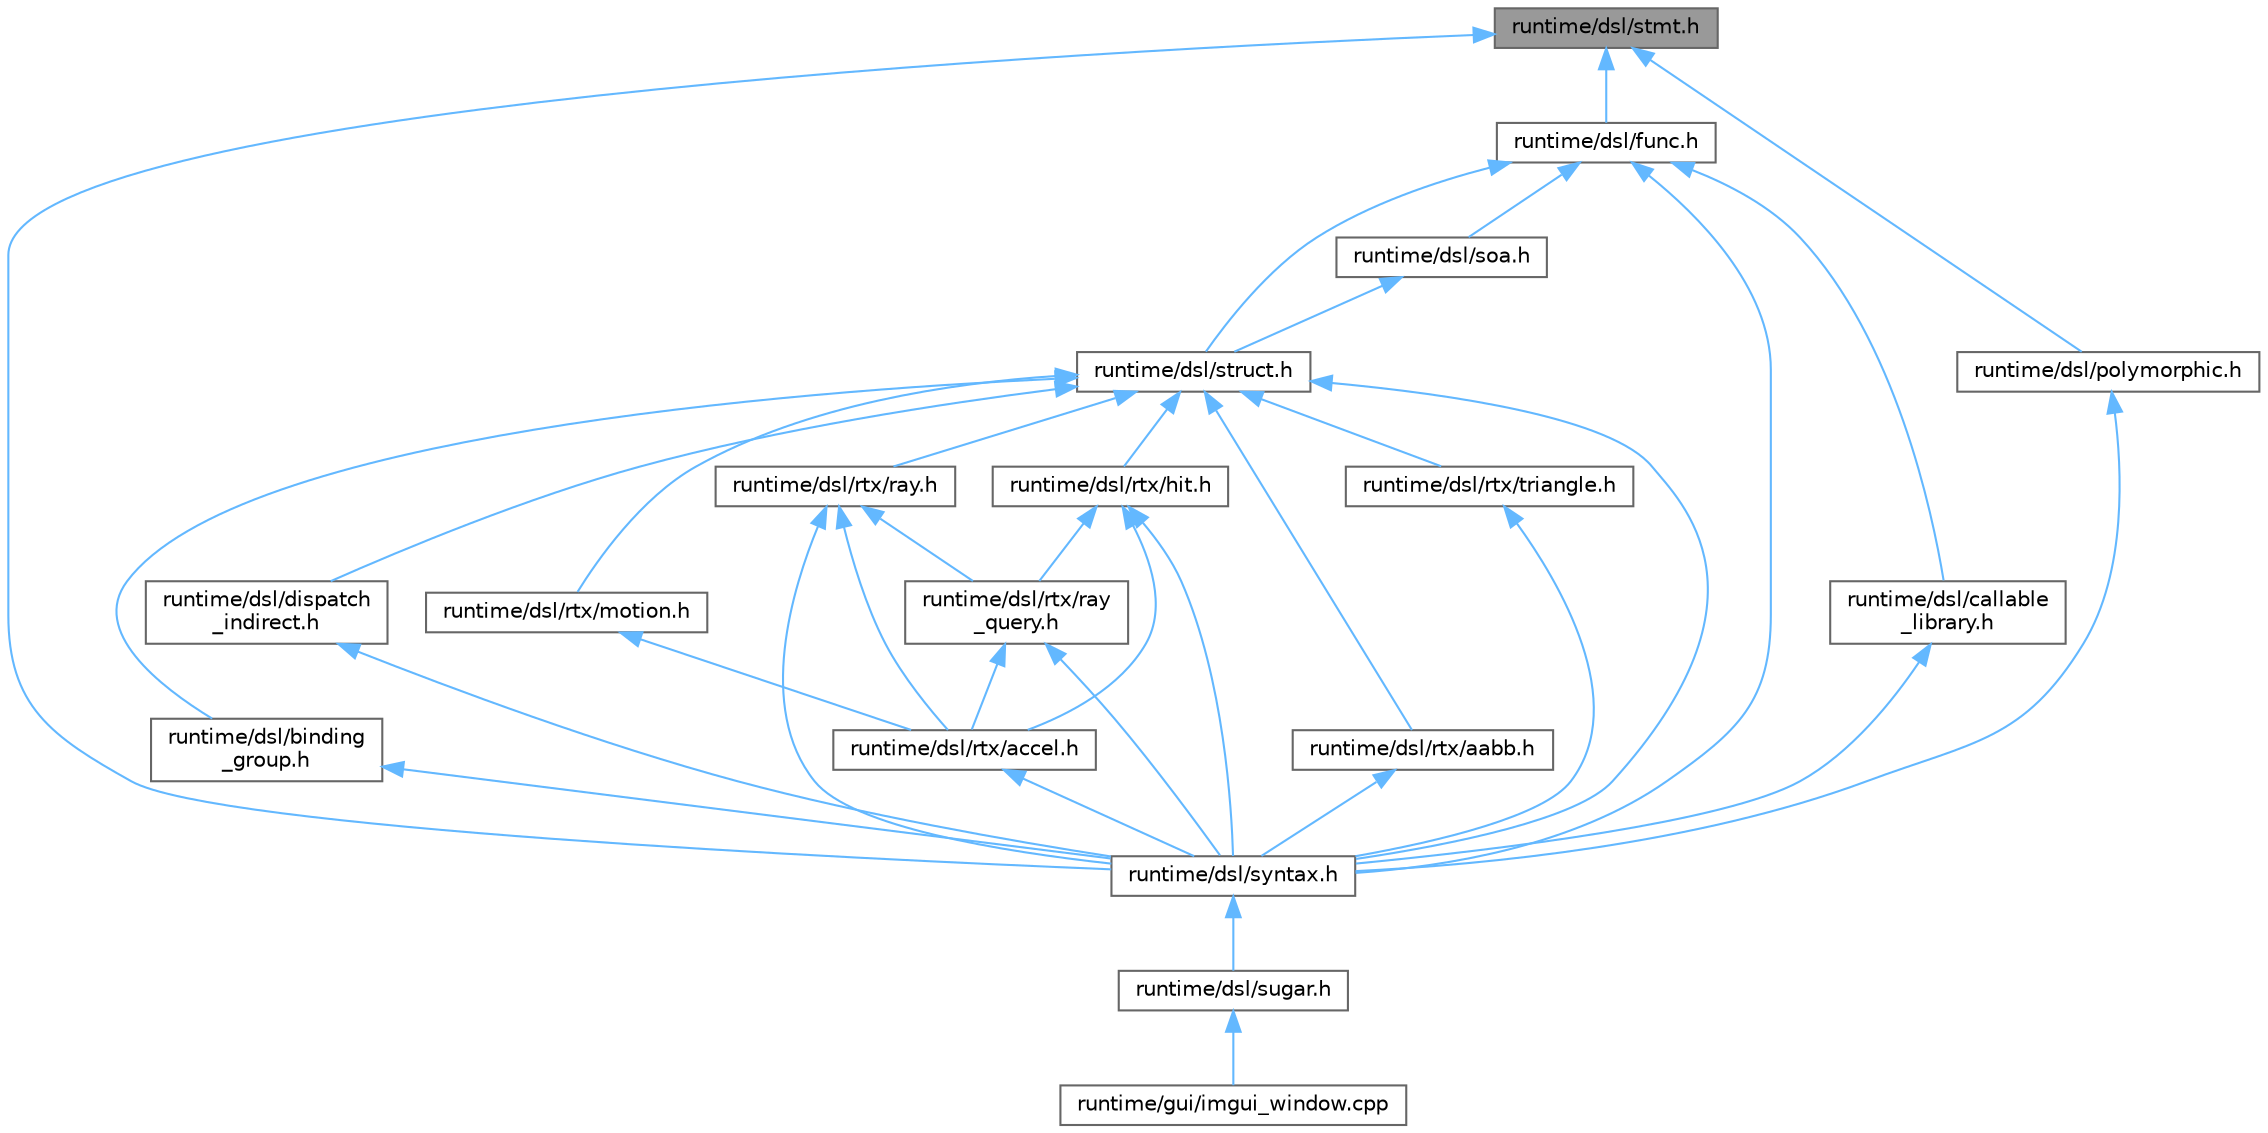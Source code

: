 digraph "runtime/dsl/stmt.h"
{
 // LATEX_PDF_SIZE
  bgcolor="transparent";
  edge [fontname=Helvetica,fontsize=10,labelfontname=Helvetica,labelfontsize=10];
  node [fontname=Helvetica,fontsize=10,shape=box,height=0.2,width=0.4];
  Node1 [id="Node000001",label="runtime/dsl/stmt.h",height=0.2,width=0.4,color="gray40", fillcolor="grey60", style="filled", fontcolor="black",tooltip=" "];
  Node1 -> Node2 [id="edge35_Node000001_Node000002",dir="back",color="steelblue1",style="solid",tooltip=" "];
  Node2 [id="Node000002",label="runtime/dsl/func.h",height=0.2,width=0.4,color="grey40", fillcolor="white", style="filled",URL="$func_8h.html",tooltip=" "];
  Node2 -> Node3 [id="edge36_Node000002_Node000003",dir="back",color="steelblue1",style="solid",tooltip=" "];
  Node3 [id="Node000003",label="runtime/dsl/callable\l_library.h",height=0.2,width=0.4,color="grey40", fillcolor="white", style="filled",URL="$dsl_2callable__library_8h.html",tooltip=" "];
  Node3 -> Node4 [id="edge37_Node000003_Node000004",dir="back",color="steelblue1",style="solid",tooltip=" "];
  Node4 [id="Node000004",label="runtime/dsl/syntax.h",height=0.2,width=0.4,color="grey40", fillcolor="white", style="filled",URL="$syntax_8h.html",tooltip=" "];
  Node4 -> Node5 [id="edge38_Node000004_Node000005",dir="back",color="steelblue1",style="solid",tooltip=" "];
  Node5 [id="Node000005",label="runtime/dsl/sugar.h",height=0.2,width=0.4,color="grey40", fillcolor="white", style="filled",URL="$sugar_8h.html",tooltip=" "];
  Node5 -> Node6 [id="edge39_Node000005_Node000006",dir="back",color="steelblue1",style="solid",tooltip=" "];
  Node6 [id="Node000006",label="runtime/gui/imgui_window.cpp",height=0.2,width=0.4,color="grey40", fillcolor="white", style="filled",URL="$imgui__window_8cpp.html",tooltip=" "];
  Node2 -> Node7 [id="edge40_Node000002_Node000007",dir="back",color="steelblue1",style="solid",tooltip=" "];
  Node7 [id="Node000007",label="runtime/dsl/soa.h",height=0.2,width=0.4,color="grey40", fillcolor="white", style="filled",URL="$soa_8h.html",tooltip=" "];
  Node7 -> Node8 [id="edge41_Node000007_Node000008",dir="back",color="steelblue1",style="solid",tooltip=" "];
  Node8 [id="Node000008",label="runtime/dsl/struct.h",height=0.2,width=0.4,color="grey40", fillcolor="white", style="filled",URL="$struct_8h.html",tooltip=" "];
  Node8 -> Node9 [id="edge42_Node000008_Node000009",dir="back",color="steelblue1",style="solid",tooltip=" "];
  Node9 [id="Node000009",label="runtime/dsl/binding\l_group.h",height=0.2,width=0.4,color="grey40", fillcolor="white", style="filled",URL="$binding__group_8h.html",tooltip=" "];
  Node9 -> Node4 [id="edge43_Node000009_Node000004",dir="back",color="steelblue1",style="solid",tooltip=" "];
  Node8 -> Node10 [id="edge44_Node000008_Node000010",dir="back",color="steelblue1",style="solid",tooltip=" "];
  Node10 [id="Node000010",label="runtime/dsl/dispatch\l_indirect.h",height=0.2,width=0.4,color="grey40", fillcolor="white", style="filled",URL="$dispatch__indirect_8h.html",tooltip=" "];
  Node10 -> Node4 [id="edge45_Node000010_Node000004",dir="back",color="steelblue1",style="solid",tooltip=" "];
  Node8 -> Node11 [id="edge46_Node000008_Node000011",dir="back",color="steelblue1",style="solid",tooltip=" "];
  Node11 [id="Node000011",label="runtime/dsl/rtx/aabb.h",height=0.2,width=0.4,color="grey40", fillcolor="white", style="filled",URL="$dsl_2rtx_2aabb_8h.html",tooltip=" "];
  Node11 -> Node4 [id="edge47_Node000011_Node000004",dir="back",color="steelblue1",style="solid",tooltip=" "];
  Node8 -> Node12 [id="edge48_Node000008_Node000012",dir="back",color="steelblue1",style="solid",tooltip=" "];
  Node12 [id="Node000012",label="runtime/dsl/rtx/hit.h",height=0.2,width=0.4,color="grey40", fillcolor="white", style="filled",URL="$dsl_2rtx_2hit_8h.html",tooltip=" "];
  Node12 -> Node13 [id="edge49_Node000012_Node000013",dir="back",color="steelblue1",style="solid",tooltip=" "];
  Node13 [id="Node000013",label="runtime/dsl/rtx/accel.h",height=0.2,width=0.4,color="grey40", fillcolor="white", style="filled",URL="$dsl_2rtx_2accel_8h.html",tooltip=" "];
  Node13 -> Node4 [id="edge50_Node000013_Node000004",dir="back",color="steelblue1",style="solid",tooltip=" "];
  Node12 -> Node14 [id="edge51_Node000012_Node000014",dir="back",color="steelblue1",style="solid",tooltip=" "];
  Node14 [id="Node000014",label="runtime/dsl/rtx/ray\l_query.h",height=0.2,width=0.4,color="grey40", fillcolor="white", style="filled",URL="$ray__query_8h.html",tooltip=" "];
  Node14 -> Node13 [id="edge52_Node000014_Node000013",dir="back",color="steelblue1",style="solid",tooltip=" "];
  Node14 -> Node4 [id="edge53_Node000014_Node000004",dir="back",color="steelblue1",style="solid",tooltip=" "];
  Node12 -> Node4 [id="edge54_Node000012_Node000004",dir="back",color="steelblue1",style="solid",tooltip=" "];
  Node8 -> Node15 [id="edge55_Node000008_Node000015",dir="back",color="steelblue1",style="solid",tooltip=" "];
  Node15 [id="Node000015",label="runtime/dsl/rtx/motion.h",height=0.2,width=0.4,color="grey40", fillcolor="white", style="filled",URL="$motion_8h.html",tooltip=" "];
  Node15 -> Node13 [id="edge56_Node000015_Node000013",dir="back",color="steelblue1",style="solid",tooltip=" "];
  Node8 -> Node16 [id="edge57_Node000008_Node000016",dir="back",color="steelblue1",style="solid",tooltip=" "];
  Node16 [id="Node000016",label="runtime/dsl/rtx/ray.h",height=0.2,width=0.4,color="grey40", fillcolor="white", style="filled",URL="$dsl_2rtx_2ray_8h.html",tooltip=" "];
  Node16 -> Node13 [id="edge58_Node000016_Node000013",dir="back",color="steelblue1",style="solid",tooltip=" "];
  Node16 -> Node14 [id="edge59_Node000016_Node000014",dir="back",color="steelblue1",style="solid",tooltip=" "];
  Node16 -> Node4 [id="edge60_Node000016_Node000004",dir="back",color="steelblue1",style="solid",tooltip=" "];
  Node8 -> Node17 [id="edge61_Node000008_Node000017",dir="back",color="steelblue1",style="solid",tooltip=" "];
  Node17 [id="Node000017",label="runtime/dsl/rtx/triangle.h",height=0.2,width=0.4,color="grey40", fillcolor="white", style="filled",URL="$dsl_2rtx_2triangle_8h.html",tooltip=" "];
  Node17 -> Node4 [id="edge62_Node000017_Node000004",dir="back",color="steelblue1",style="solid",tooltip=" "];
  Node8 -> Node4 [id="edge63_Node000008_Node000004",dir="back",color="steelblue1",style="solid",tooltip=" "];
  Node2 -> Node8 [id="edge64_Node000002_Node000008",dir="back",color="steelblue1",style="solid",tooltip=" "];
  Node2 -> Node4 [id="edge65_Node000002_Node000004",dir="back",color="steelblue1",style="solid",tooltip=" "];
  Node1 -> Node18 [id="edge66_Node000001_Node000018",dir="back",color="steelblue1",style="solid",tooltip=" "];
  Node18 [id="Node000018",label="runtime/dsl/polymorphic.h",height=0.2,width=0.4,color="grey40", fillcolor="white", style="filled",URL="$polymorphic_8h.html",tooltip=" "];
  Node18 -> Node4 [id="edge67_Node000018_Node000004",dir="back",color="steelblue1",style="solid",tooltip=" "];
  Node1 -> Node4 [id="edge68_Node000001_Node000004",dir="back",color="steelblue1",style="solid",tooltip=" "];
}
